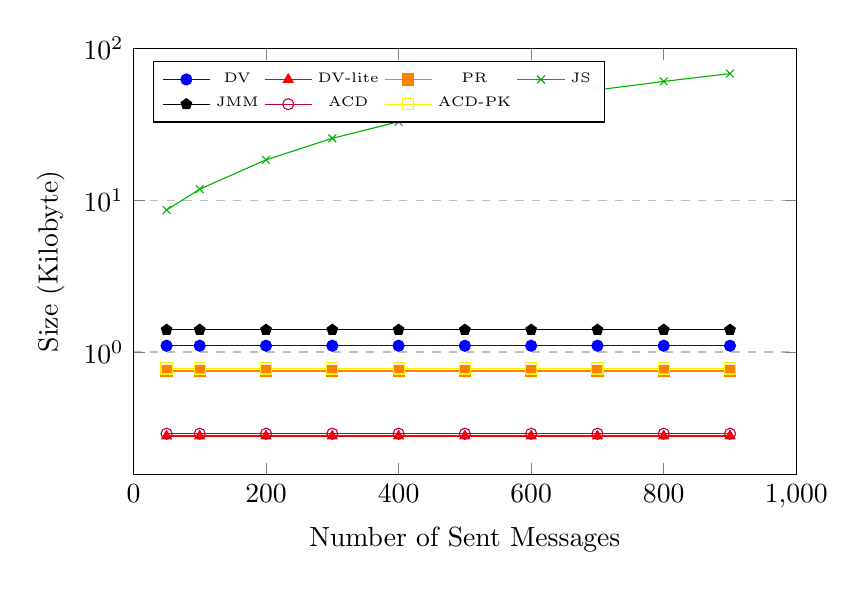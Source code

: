 \begin{tikzpicture}[scale=1]
\begin{axis}[
  ymode=log,
  legend style={font=\tiny, legend columns=4},
  scaled ticks=false,
  xlabel={Number of Sent Messages},
  ylabel={Size (Kilobyte)},
  xmin=0, xmax=1000,
  ymax=100,
  xtick={0,200,400,600,800,1000},
  ytick={0.001,0.01,0.1,1,10,100},
  %ytick={0,20,40,60,80,100,120,140,160,180,200},
  legend pos=north west,
  ymajorgrids=true,
  xminorticks=false,
  yminorticks=false,
  grid style=dashed,
  height=7cm,
  width=10cm,
]
 
\addplot[color=blue,mark=*]
   coordinates {
  (50,1.1)(100,1.1)(200,1.1)(300,1.1)(400,1.1)(500,1.1)(600,1.1)
  (700,1.1)(800,1.1)(900,1.1)
  };

\addplot[color=red,mark=triangle*]
  coordinates {
  (50,0.28)(100,0.28)(200,0.28)(300,0.28)(400,0.28)(500,0.28)
  (600,0.28)(700,0.28)(800,0.28)(900,0.28)
  };

\addplot[color=orange,mark=square*]
  coordinates {
  (50,0.75)(100,0.75)(200,0.75)(300,0.75)(400,0.75)(500,0.75)
  (600,0.75)(700,0.75)(800,0.75)(900,0.75)
  };

\addplot[color=black!30!green,mark=x]
  coordinates {
  (50,8.6)(100,11.8)(200,18.4)(300,25.5)(400,32.8)(500,39.9)
  (600,46.3)(700,53.1)(800,60.4)(900,68.0)
  };

\addplot[color=black,mark=pentagon*]
  coordinates {
  (50,1.4)(100,1.4)(200,1.4)(300,1.4)(400,1.4)(500,1.4)
  (600,1.4)(700,1.4)(800,1.4)(900,1.4)
  };

\addplot[color=purple,mark=o]
  coordinates {
  (50,0.29)(100,0.29)(200,0.29)(300,0.29)(400,0.29)(500,0.29)
  (600,0.29)(700,0.29)(800,0.29)(900,0.29)
  };

\addplot[color=yellow,mark=square]
  coordinates {
  (50,0.78)(100,0.78)(200,0.78)(300,0.78)(400,0.78)(500,0.78)
  (600,0.78)(700,0.78)(800,0.78)(900,0.78)
  };

  \legend{DV,DV-lite,PR,JS,JMM,ACD,ACD-PK}
 
\end{axis}
\end{tikzpicture}